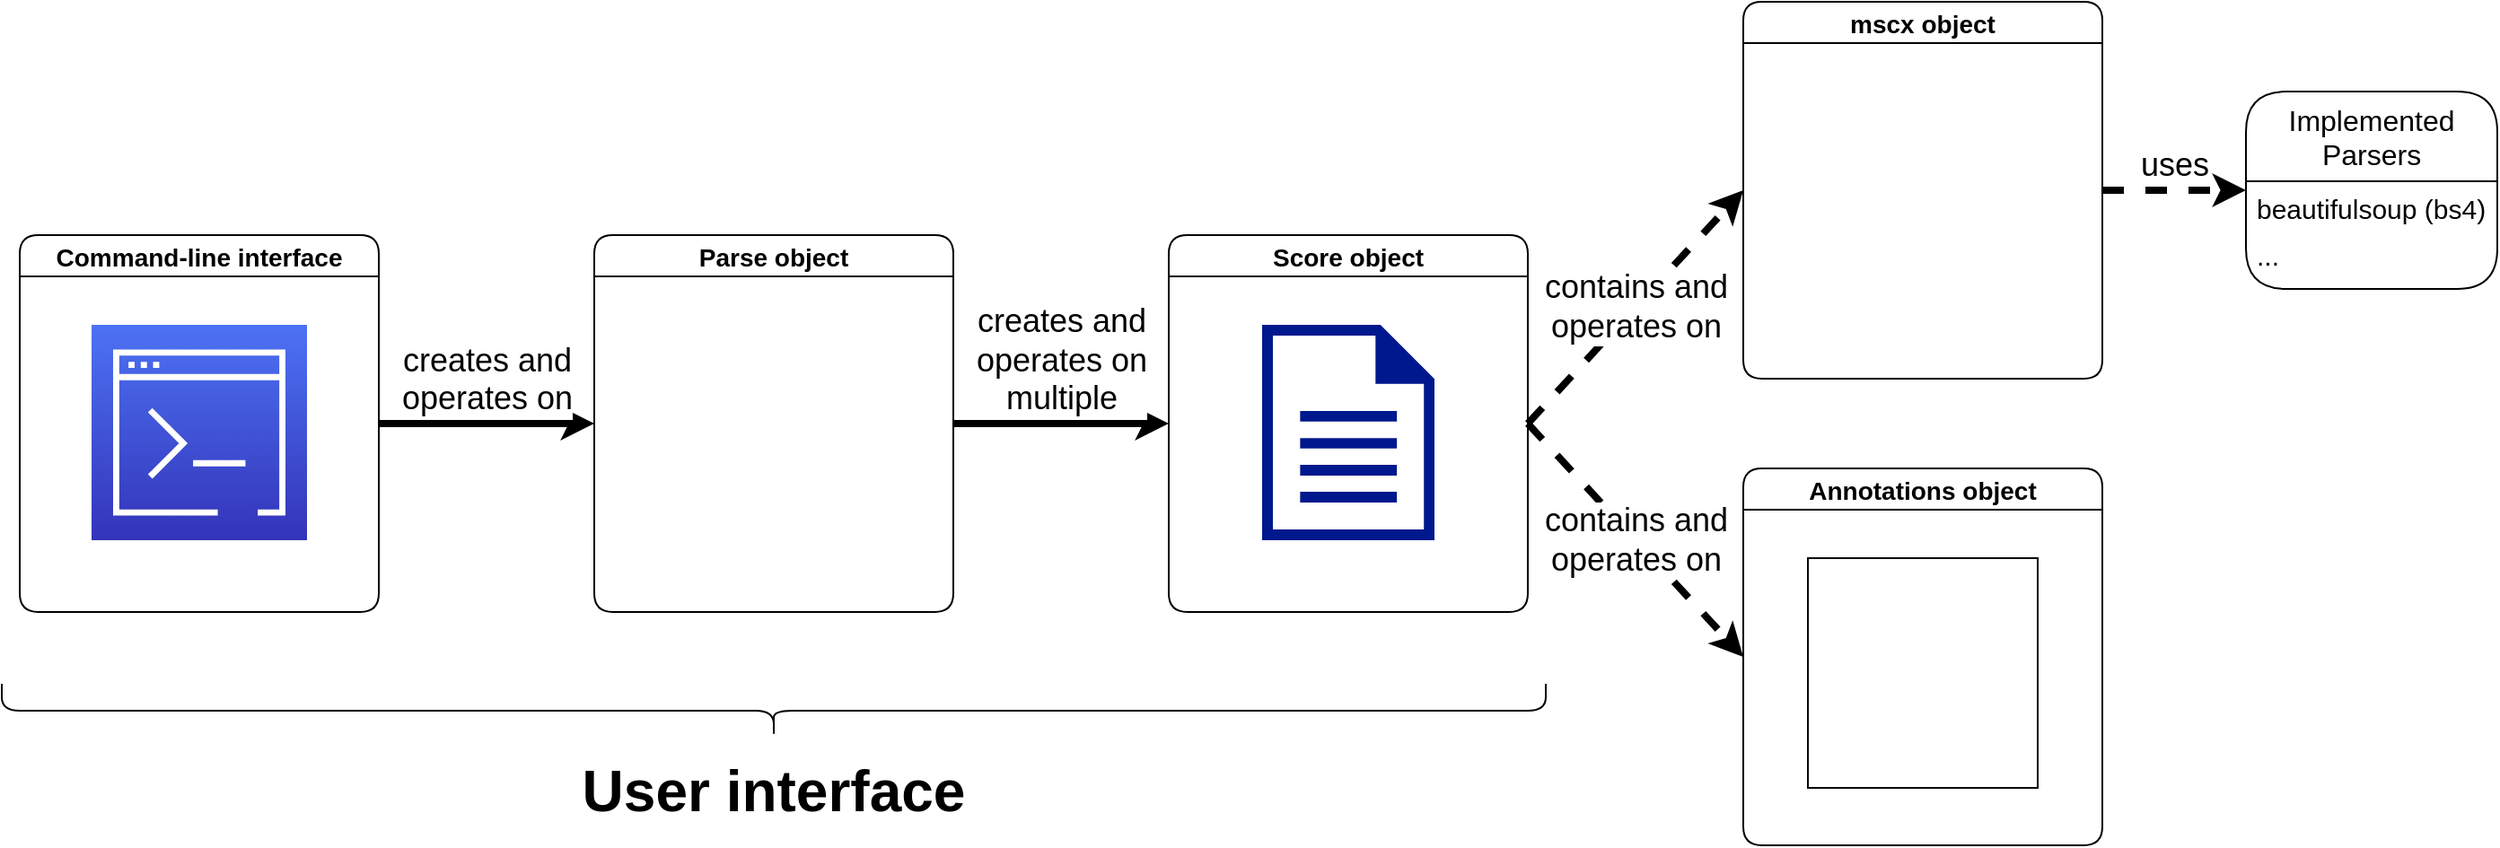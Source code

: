 <mxfile version="14.9.3" type="github">
  <diagram id="32pD6Mgdrob-2-kdGt0O" name="Page-1">
    <mxGraphModel dx="1548" dy="850" grid="1" gridSize="10" guides="1" tooltips="1" connect="1" arrows="1" fold="1" page="1" pageScale="1" pageWidth="850" pageHeight="1100" math="0" shadow="0">
      <root>
        <mxCell id="0" />
        <mxCell id="1" parent="0" />
        <mxCell id="PYGytnlDTvrPuYwY2Jof-12" value="&lt;div style=&quot;font-size: 18px;&quot;&gt;&lt;font style=&quot;font-size: 18px;&quot;&gt;creates and &lt;br style=&quot;font-size: 18px;&quot;&gt;&lt;/font&gt;&lt;/div&gt;&lt;div style=&quot;font-size: 18px;&quot;&gt;&lt;font style=&quot;font-size: 18px;&quot;&gt;operates on&lt;br style=&quot;font-size: 18px;&quot;&gt;&lt;/font&gt;&lt;/div&gt;" style="edgeStyle=orthogonalEdgeStyle;rounded=0;orthogonalLoop=1;jettySize=auto;html=1;entryX=0;entryY=0.5;entryDx=0;entryDy=0;strokeWidth=4;verticalAlign=bottom;fontSize=18;" edge="1" parent="1" source="PYGytnlDTvrPuYwY2Jof-9" target="PYGytnlDTvrPuYwY2Jof-10">
          <mxGeometry relative="1" as="geometry" />
        </mxCell>
        <mxCell id="PYGytnlDTvrPuYwY2Jof-9" value="Command-line interface" style="swimlane;rounded=1;startSize=23;fontSize=14;" vertex="1" parent="1">
          <mxGeometry x="40" y="190" width="200" height="210" as="geometry">
            <mxRectangle x="10" y="210" width="140" height="23" as="alternateBounds" />
          </mxGeometry>
        </mxCell>
        <mxCell id="PYGytnlDTvrPuYwY2Jof-8" value="" style="points=[[0,0,0],[0.25,0,0],[0.5,0,0],[0.75,0,0],[1,0,0],[0,1,0],[0.25,1,0],[0.5,1,0],[0.75,1,0],[1,1,0],[0,0.25,0],[0,0.5,0],[0,0.75,0],[1,0.25,0],[1,0.5,0],[1,0.75,0]];outlineConnect=0;fontColor=#232F3E;gradientColor=#4D72F3;gradientDirection=north;fillColor=#3334B9;strokeColor=#ffffff;dashed=0;verticalLabelPosition=bottom;verticalAlign=top;align=center;html=1;fontSize=12;fontStyle=0;aspect=fixed;shape=mxgraph.aws4.resourceIcon;resIcon=mxgraph.aws4.command_line_interface;" vertex="1" parent="PYGytnlDTvrPuYwY2Jof-9">
          <mxGeometry x="40" y="50" width="120" height="120" as="geometry" />
        </mxCell>
        <mxCell id="PYGytnlDTvrPuYwY2Jof-15" value="&lt;div style=&quot;font-size: 18px;&quot;&gt;creates and &lt;br style=&quot;font-size: 18px;&quot;&gt;&lt;/div&gt;&lt;div style=&quot;font-size: 18px;&quot;&gt;operates on&lt;/div&gt;&lt;div style=&quot;font-size: 18px;&quot;&gt;multiple&lt;br style=&quot;font-size: 18px;&quot;&gt;&lt;/div&gt;" style="edgeStyle=orthogonalEdgeStyle;rounded=0;orthogonalLoop=1;jettySize=auto;html=1;entryX=0;entryY=0.5;entryDx=0;entryDy=0;strokeWidth=4;verticalAlign=bottom;fontSize=18;" edge="1" parent="1" source="PYGytnlDTvrPuYwY2Jof-10" target="PYGytnlDTvrPuYwY2Jof-13">
          <mxGeometry relative="1" as="geometry" />
        </mxCell>
        <mxCell id="PYGytnlDTvrPuYwY2Jof-10" value="Parse object" style="swimlane;rounded=1;fontSize=14;" vertex="1" parent="1">
          <mxGeometry x="360" y="190" width="200" height="210" as="geometry">
            <mxRectangle x="10" y="210" width="140" height="23" as="alternateBounds" />
          </mxGeometry>
        </mxCell>
        <mxCell id="PYGytnlDTvrPuYwY2Jof-3" value="" style="shape=image;html=1;verticalAlign=top;verticalLabelPosition=bottom;labelBackgroundColor=#ffffff;imageAspect=0;aspect=fixed;image=https://cdn2.iconfinder.com/data/icons/essential-web-2/50/stack-layer-pile-element-material-128.png" vertex="1" parent="PYGytnlDTvrPuYwY2Jof-10">
          <mxGeometry x="36" y="50" width="128" height="128" as="geometry" />
        </mxCell>
        <mxCell id="PYGytnlDTvrPuYwY2Jof-21" value="&lt;div style=&quot;font-size: 18px;&quot;&gt;&lt;font style=&quot;font-size: 18px&quot;&gt;contains and&lt;/font&gt;&lt;/div&gt;&lt;div style=&quot;font-size: 18px;&quot;&gt;&lt;font style=&quot;font-size: 18px&quot;&gt;operates on&lt;br style=&quot;font-size: 18px;&quot;&gt;&lt;/font&gt;&lt;/div&gt;" style="rounded=0;orthogonalLoop=1;jettySize=auto;html=1;exitX=1;exitY=0.5;exitDx=0;exitDy=0;entryX=0;entryY=0.5;entryDx=0;entryDy=0;fontSize=18;strokeWidth=4;verticalAlign=middle;dashed=1;" edge="1" parent="1" source="PYGytnlDTvrPuYwY2Jof-13" target="PYGytnlDTvrPuYwY2Jof-16">
          <mxGeometry relative="1" as="geometry" />
        </mxCell>
        <mxCell id="PYGytnlDTvrPuYwY2Jof-22" value="&lt;div style=&quot;font-size: 18px;&quot;&gt;&lt;font style=&quot;font-size: 18px&quot;&gt;contains and&lt;/font&gt;&lt;/div&gt;&lt;div style=&quot;font-size: 18px;&quot;&gt;&lt;font style=&quot;font-size: 18px&quot;&gt;operates on&lt;br style=&quot;font-size: 18px;&quot;&gt;&lt;/font&gt;&lt;/div&gt;" style="edgeStyle=none;rounded=0;orthogonalLoop=1;jettySize=auto;html=1;exitX=1;exitY=0.5;exitDx=0;exitDy=0;entryX=0;entryY=0.5;entryDx=0;entryDy=0;fontSize=18;strokeWidth=4;verticalAlign=middle;dashed=1;" edge="1" parent="1" source="PYGytnlDTvrPuYwY2Jof-13" target="PYGytnlDTvrPuYwY2Jof-18">
          <mxGeometry relative="1" as="geometry" />
        </mxCell>
        <mxCell id="PYGytnlDTvrPuYwY2Jof-13" value="Score object" style="swimlane;rounded=1;fontSize=14;" vertex="1" parent="1">
          <mxGeometry x="680" y="190" width="200" height="210" as="geometry">
            <mxRectangle x="10" y="210" width="140" height="23" as="alternateBounds" />
          </mxGeometry>
        </mxCell>
        <mxCell id="PYGytnlDTvrPuYwY2Jof-5" value="" style="aspect=fixed;pointerEvents=1;shadow=0;dashed=0;html=1;strokeColor=none;labelPosition=center;verticalLabelPosition=bottom;verticalAlign=top;align=center;fillColor=#00188D;shape=mxgraph.mscae.enterprise.document" vertex="1" parent="PYGytnlDTvrPuYwY2Jof-13">
          <mxGeometry x="52" y="50" width="96" height="120" as="geometry" />
        </mxCell>
        <mxCell id="PYGytnlDTvrPuYwY2Jof-27" value="uses" style="edgeStyle=none;rounded=0;orthogonalLoop=1;jettySize=auto;html=1;entryX=0;entryY=0.5;entryDx=0;entryDy=0;dashed=1;fontSize=18;strokeWidth=4;verticalAlign=bottom;" edge="1" parent="1" source="PYGytnlDTvrPuYwY2Jof-16" target="PYGytnlDTvrPuYwY2Jof-23">
          <mxGeometry relative="1" as="geometry" />
        </mxCell>
        <mxCell id="PYGytnlDTvrPuYwY2Jof-16" value="mscx object" style="swimlane;rounded=1;fontSize=14;" vertex="1" parent="1">
          <mxGeometry x="1000" y="60" width="200" height="210" as="geometry">
            <mxRectangle x="10" y="210" width="140" height="23" as="alternateBounds" />
          </mxGeometry>
        </mxCell>
        <mxCell id="PYGytnlDTvrPuYwY2Jof-4" value="" style="shape=image;html=1;verticalAlign=top;verticalLabelPosition=bottom;labelBackgroundColor=#ffffff;imageAspect=0;aspect=fixed;image=https://cdn3.iconfinder.com/data/icons/UltimateGnome/128x128/mimetypes/application-xml.png" vertex="1" parent="PYGytnlDTvrPuYwY2Jof-16">
          <mxGeometry x="32" y="50" width="140" height="140" as="geometry" />
        </mxCell>
        <mxCell id="PYGytnlDTvrPuYwY2Jof-18" value="Annotations object" style="swimlane;rounded=1;fontSize=14;" vertex="1" parent="1">
          <mxGeometry x="1000" y="320" width="200" height="210" as="geometry">
            <mxRectangle x="10" y="210" width="140" height="23" as="alternateBounds" />
          </mxGeometry>
        </mxCell>
        <mxCell id="PYGytnlDTvrPuYwY2Jof-20" value="" style="shape=image;html=1;verticalAlign=top;verticalLabelPosition=bottom;labelBackgroundColor=#ffffff;imageAspect=0;aspect=fixed;image=https://cdn0.iconfinder.com/data/icons/view-1/20/long_list-128.png;rounded=1;fontSize=14;startSize=23;labelBorderColor=#000000;imageBorder=#000000;" vertex="1" parent="PYGytnlDTvrPuYwY2Jof-18">
          <mxGeometry x="36" y="50" width="128" height="128" as="geometry" />
        </mxCell>
        <mxCell id="PYGytnlDTvrPuYwY2Jof-23" value="Implemented&#xa;Parsers&#xa;" style="swimlane;fontStyle=0;childLayout=stackLayout;horizontal=1;startSize=50;horizontalStack=0;resizeParent=1;resizeParentMax=0;resizeLast=0;collapsible=1;marginBottom=0;rounded=1;fontSize=16;verticalAlign=top;" vertex="1" parent="1">
          <mxGeometry x="1280" y="110" width="140" height="110" as="geometry" />
        </mxCell>
        <mxCell id="PYGytnlDTvrPuYwY2Jof-24" value="beautifulsoup (bs4)" style="text;strokeColor=none;fillColor=none;align=left;verticalAlign=top;spacingLeft=4;spacingRight=4;overflow=hidden;rotatable=0;points=[[0,0.5],[1,0.5]];portConstraint=eastwest;fontSize=15;" vertex="1" parent="PYGytnlDTvrPuYwY2Jof-23">
          <mxGeometry y="50" width="140" height="26" as="geometry" />
        </mxCell>
        <mxCell id="PYGytnlDTvrPuYwY2Jof-25" value="..." style="text;strokeColor=none;fillColor=none;align=left;verticalAlign=top;spacingLeft=4;spacingRight=4;overflow=hidden;rotatable=0;points=[[0,0.5],[1,0.5]];portConstraint=eastwest;fontSize=15;" vertex="1" parent="PYGytnlDTvrPuYwY2Jof-23">
          <mxGeometry y="76" width="140" height="34" as="geometry" />
        </mxCell>
        <mxCell id="PYGytnlDTvrPuYwY2Jof-29" value="" style="shape=curlyBracket;whiteSpace=wrap;html=1;rounded=1;fontSize=18;startSize=23;verticalAlign=top;rotation=-90;" vertex="1" parent="1">
          <mxGeometry x="445" y="25" width="30" height="860" as="geometry" />
        </mxCell>
        <mxCell id="PYGytnlDTvrPuYwY2Jof-30" value="User interface" style="text;html=1;strokeColor=none;fillColor=none;align=center;verticalAlign=middle;whiteSpace=wrap;rounded=0;fontSize=32;startSize=23;fontStyle=1" vertex="1" parent="1">
          <mxGeometry x="340" y="490" width="240" height="20" as="geometry" />
        </mxCell>
      </root>
    </mxGraphModel>
  </diagram>
</mxfile>
